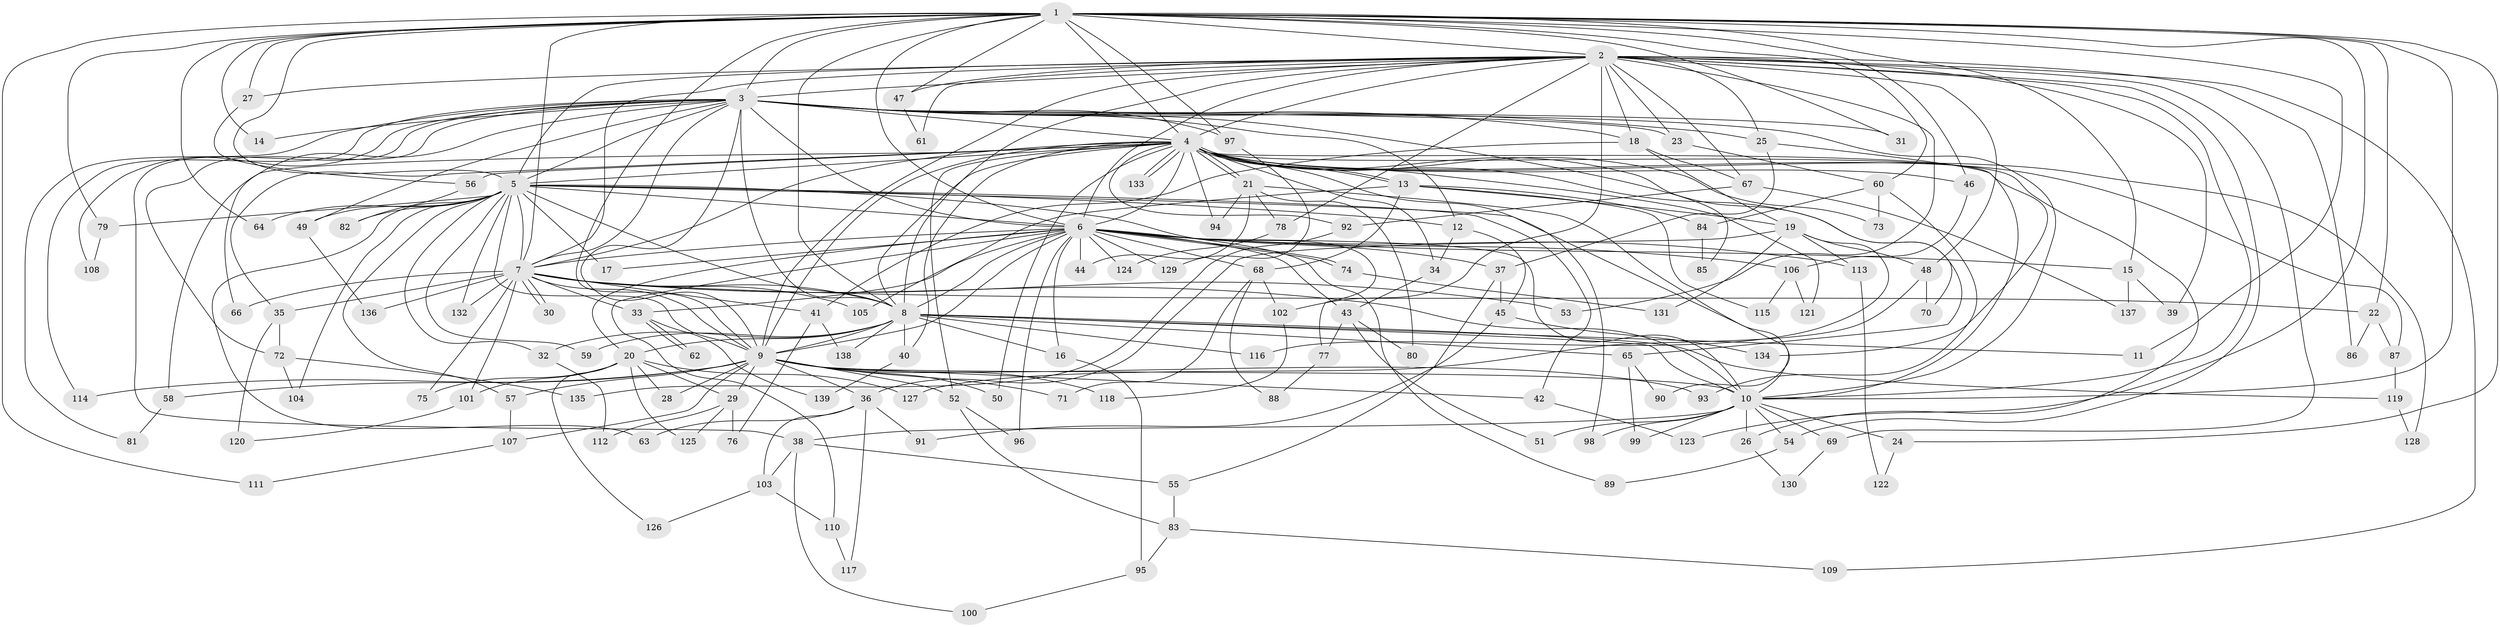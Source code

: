 // coarse degree distribution, {14: 0.04878048780487805, 25: 0.024390243902439025, 23: 0.024390243902439025, 15: 0.024390243902439025, 12: 0.024390243902439025, 2: 0.34146341463414637, 3: 0.24390243902439024, 6: 0.024390243902439025, 7: 0.024390243902439025, 8: 0.024390243902439025, 5: 0.04878048780487805, 4: 0.0975609756097561, 1: 0.04878048780487805}
// Generated by graph-tools (version 1.1) at 2025/17/03/04/25 18:17:53]
// undirected, 139 vertices, 303 edges
graph export_dot {
graph [start="1"]
  node [color=gray90,style=filled];
  1;
  2;
  3;
  4;
  5;
  6;
  7;
  8;
  9;
  10;
  11;
  12;
  13;
  14;
  15;
  16;
  17;
  18;
  19;
  20;
  21;
  22;
  23;
  24;
  25;
  26;
  27;
  28;
  29;
  30;
  31;
  32;
  33;
  34;
  35;
  36;
  37;
  38;
  39;
  40;
  41;
  42;
  43;
  44;
  45;
  46;
  47;
  48;
  49;
  50;
  51;
  52;
  53;
  54;
  55;
  56;
  57;
  58;
  59;
  60;
  61;
  62;
  63;
  64;
  65;
  66;
  67;
  68;
  69;
  70;
  71;
  72;
  73;
  74;
  75;
  76;
  77;
  78;
  79;
  80;
  81;
  82;
  83;
  84;
  85;
  86;
  87;
  88;
  89;
  90;
  91;
  92;
  93;
  94;
  95;
  96;
  97;
  98;
  99;
  100;
  101;
  102;
  103;
  104;
  105;
  106;
  107;
  108;
  109;
  110;
  111;
  112;
  113;
  114;
  115;
  116;
  117;
  118;
  119;
  120;
  121;
  122;
  123;
  124;
  125;
  126;
  127;
  128;
  129;
  130;
  131;
  132;
  133;
  134;
  135;
  136;
  137;
  138;
  139;
  1 -- 2;
  1 -- 3;
  1 -- 4;
  1 -- 5;
  1 -- 6;
  1 -- 7;
  1 -- 8;
  1 -- 9;
  1 -- 10;
  1 -- 11;
  1 -- 14;
  1 -- 15;
  1 -- 22;
  1 -- 24;
  1 -- 27;
  1 -- 31;
  1 -- 46;
  1 -- 47;
  1 -- 60;
  1 -- 64;
  1 -- 79;
  1 -- 97;
  1 -- 111;
  1 -- 123;
  2 -- 3;
  2 -- 4;
  2 -- 5;
  2 -- 6;
  2 -- 7;
  2 -- 8;
  2 -- 9;
  2 -- 10;
  2 -- 18;
  2 -- 23;
  2 -- 25;
  2 -- 27;
  2 -- 39;
  2 -- 47;
  2 -- 48;
  2 -- 53;
  2 -- 54;
  2 -- 61;
  2 -- 67;
  2 -- 69;
  2 -- 78;
  2 -- 86;
  2 -- 102;
  2 -- 109;
  3 -- 4;
  3 -- 5;
  3 -- 6;
  3 -- 7;
  3 -- 8;
  3 -- 9;
  3 -- 10;
  3 -- 12;
  3 -- 14;
  3 -- 18;
  3 -- 23;
  3 -- 25;
  3 -- 31;
  3 -- 38;
  3 -- 49;
  3 -- 66;
  3 -- 72;
  3 -- 81;
  3 -- 85;
  3 -- 97;
  3 -- 108;
  3 -- 114;
  4 -- 5;
  4 -- 6;
  4 -- 7;
  4 -- 8;
  4 -- 9;
  4 -- 10;
  4 -- 13;
  4 -- 13;
  4 -- 21;
  4 -- 21;
  4 -- 26;
  4 -- 34;
  4 -- 35;
  4 -- 40;
  4 -- 46;
  4 -- 50;
  4 -- 52;
  4 -- 56;
  4 -- 58;
  4 -- 65;
  4 -- 70;
  4 -- 73;
  4 -- 87;
  4 -- 92;
  4 -- 94;
  4 -- 98;
  4 -- 121;
  4 -- 128;
  4 -- 133;
  4 -- 133;
  5 -- 6;
  5 -- 7;
  5 -- 8;
  5 -- 9;
  5 -- 10;
  5 -- 12;
  5 -- 17;
  5 -- 32;
  5 -- 42;
  5 -- 49;
  5 -- 57;
  5 -- 59;
  5 -- 63;
  5 -- 64;
  5 -- 77;
  5 -- 79;
  5 -- 82;
  5 -- 104;
  5 -- 132;
  6 -- 7;
  6 -- 8;
  6 -- 9;
  6 -- 10;
  6 -- 15;
  6 -- 16;
  6 -- 17;
  6 -- 20;
  6 -- 33;
  6 -- 37;
  6 -- 43;
  6 -- 44;
  6 -- 68;
  6 -- 74;
  6 -- 74;
  6 -- 89;
  6 -- 96;
  6 -- 106;
  6 -- 110;
  6 -- 113;
  6 -- 124;
  6 -- 129;
  7 -- 8;
  7 -- 9;
  7 -- 10;
  7 -- 22;
  7 -- 30;
  7 -- 30;
  7 -- 33;
  7 -- 35;
  7 -- 41;
  7 -- 53;
  7 -- 66;
  7 -- 75;
  7 -- 101;
  7 -- 105;
  7 -- 132;
  7 -- 136;
  8 -- 9;
  8 -- 10;
  8 -- 11;
  8 -- 16;
  8 -- 20;
  8 -- 32;
  8 -- 40;
  8 -- 59;
  8 -- 65;
  8 -- 116;
  8 -- 119;
  8 -- 138;
  9 -- 10;
  9 -- 28;
  9 -- 29;
  9 -- 36;
  9 -- 42;
  9 -- 50;
  9 -- 52;
  9 -- 57;
  9 -- 58;
  9 -- 71;
  9 -- 93;
  9 -- 107;
  9 -- 114;
  9 -- 118;
  10 -- 24;
  10 -- 26;
  10 -- 38;
  10 -- 51;
  10 -- 54;
  10 -- 69;
  10 -- 98;
  10 -- 99;
  12 -- 34;
  12 -- 45;
  13 -- 19;
  13 -- 68;
  13 -- 84;
  13 -- 105;
  13 -- 115;
  15 -- 39;
  15 -- 137;
  16 -- 95;
  18 -- 19;
  18 -- 41;
  18 -- 67;
  19 -- 36;
  19 -- 48;
  19 -- 113;
  19 -- 116;
  19 -- 131;
  20 -- 28;
  20 -- 29;
  20 -- 75;
  20 -- 101;
  20 -- 125;
  20 -- 126;
  20 -- 127;
  21 -- 44;
  21 -- 78;
  21 -- 80;
  21 -- 90;
  21 -- 94;
  22 -- 86;
  22 -- 87;
  23 -- 60;
  24 -- 122;
  25 -- 37;
  25 -- 134;
  26 -- 130;
  27 -- 56;
  29 -- 76;
  29 -- 112;
  29 -- 125;
  32 -- 112;
  33 -- 62;
  33 -- 62;
  33 -- 139;
  34 -- 43;
  35 -- 72;
  35 -- 120;
  36 -- 63;
  36 -- 91;
  36 -- 103;
  36 -- 117;
  37 -- 45;
  37 -- 55;
  38 -- 55;
  38 -- 100;
  38 -- 103;
  40 -- 139;
  41 -- 76;
  41 -- 138;
  42 -- 123;
  43 -- 51;
  43 -- 77;
  43 -- 80;
  45 -- 91;
  45 -- 134;
  46 -- 106;
  47 -- 61;
  48 -- 70;
  48 -- 127;
  49 -- 136;
  52 -- 83;
  52 -- 96;
  54 -- 89;
  55 -- 83;
  56 -- 82;
  57 -- 107;
  58 -- 81;
  60 -- 73;
  60 -- 84;
  60 -- 93;
  65 -- 90;
  65 -- 99;
  67 -- 92;
  67 -- 137;
  68 -- 71;
  68 -- 88;
  68 -- 102;
  69 -- 130;
  72 -- 104;
  72 -- 135;
  74 -- 131;
  77 -- 88;
  78 -- 124;
  79 -- 108;
  83 -- 95;
  83 -- 109;
  84 -- 85;
  87 -- 119;
  92 -- 135;
  95 -- 100;
  97 -- 129;
  101 -- 120;
  102 -- 118;
  103 -- 110;
  103 -- 126;
  106 -- 115;
  106 -- 121;
  107 -- 111;
  110 -- 117;
  113 -- 122;
  119 -- 128;
}
